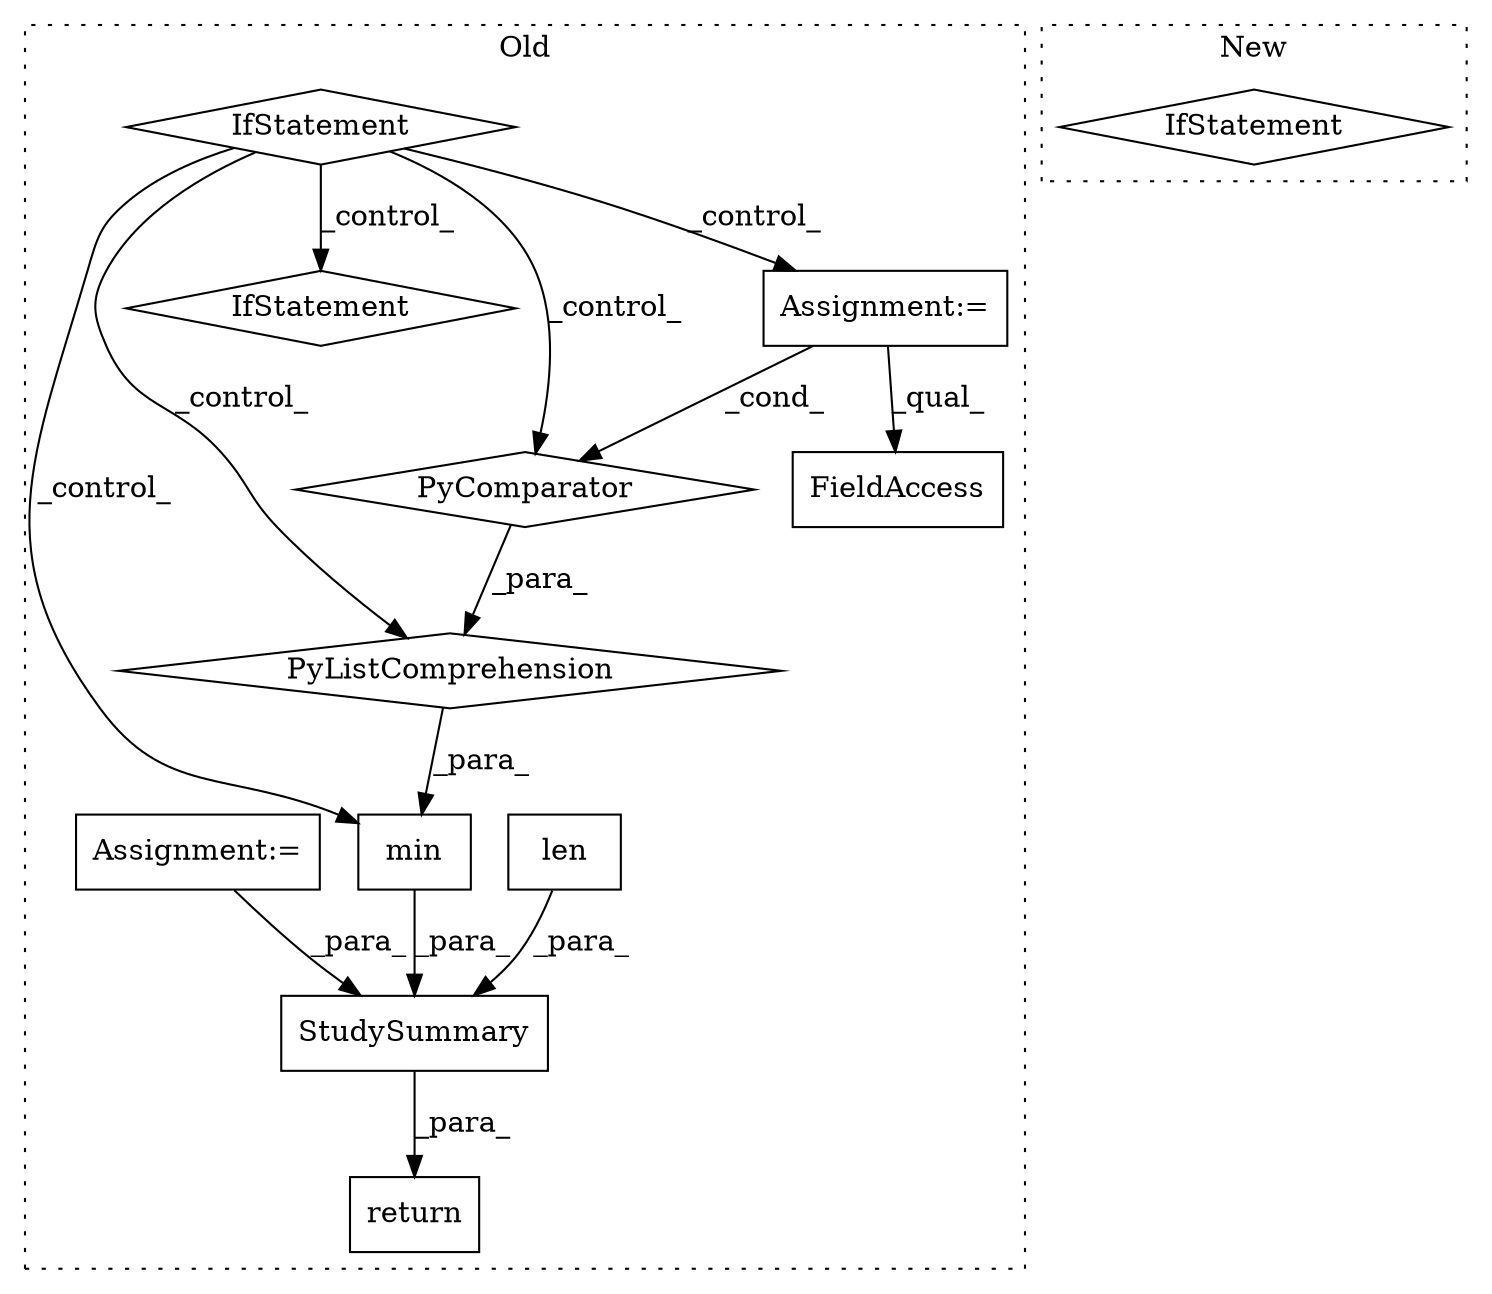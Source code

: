 digraph G {
subgraph cluster0 {
1 [label="StudySummary" a="32" s="4511,4700" l="13,1" shape="box"];
3 [label="min" a="32" s="4355,4487" l="17,-5" shape="box"];
4 [label="len" a="32" s="4642,4657" l="4,1" shape="box"];
5 [label="IfStatement" a="25" s="4306,4330" l="4,2" shape="diamond"];
6 [label="PyListComprehension" a="109" s="4372" l="115" shape="diamond"];
7 [label="IfStatement" a="25" s="4452" l="27" shape="diamond"];
8 [label="PyComparator" a="113" s="4452" l="27" shape="diamond"];
9 [label="Assignment:=" a="7" s="4452" l="27" shape="box"];
10 [label="FieldAccess" a="22" s="4372" l="16" shape="box"];
11 [label="Assignment:=" a="7" s="4221" l="1" shape="box"];
12 [label="return" a="41" s="4494" l="7" shape="box"];
label = "Old";
style="dotted";
}
subgraph cluster1 {
2 [label="IfStatement" a="25" s="5627" l="46" shape="diamond"];
label = "New";
style="dotted";
}
1 -> 12 [label="_para_"];
3 -> 1 [label="_para_"];
4 -> 1 [label="_para_"];
5 -> 3 [label="_control_"];
5 -> 8 [label="_control_"];
5 -> 6 [label="_control_"];
5 -> 7 [label="_control_"];
5 -> 9 [label="_control_"];
6 -> 3 [label="_para_"];
8 -> 6 [label="_para_"];
9 -> 8 [label="_cond_"];
9 -> 10 [label="_qual_"];
11 -> 1 [label="_para_"];
}